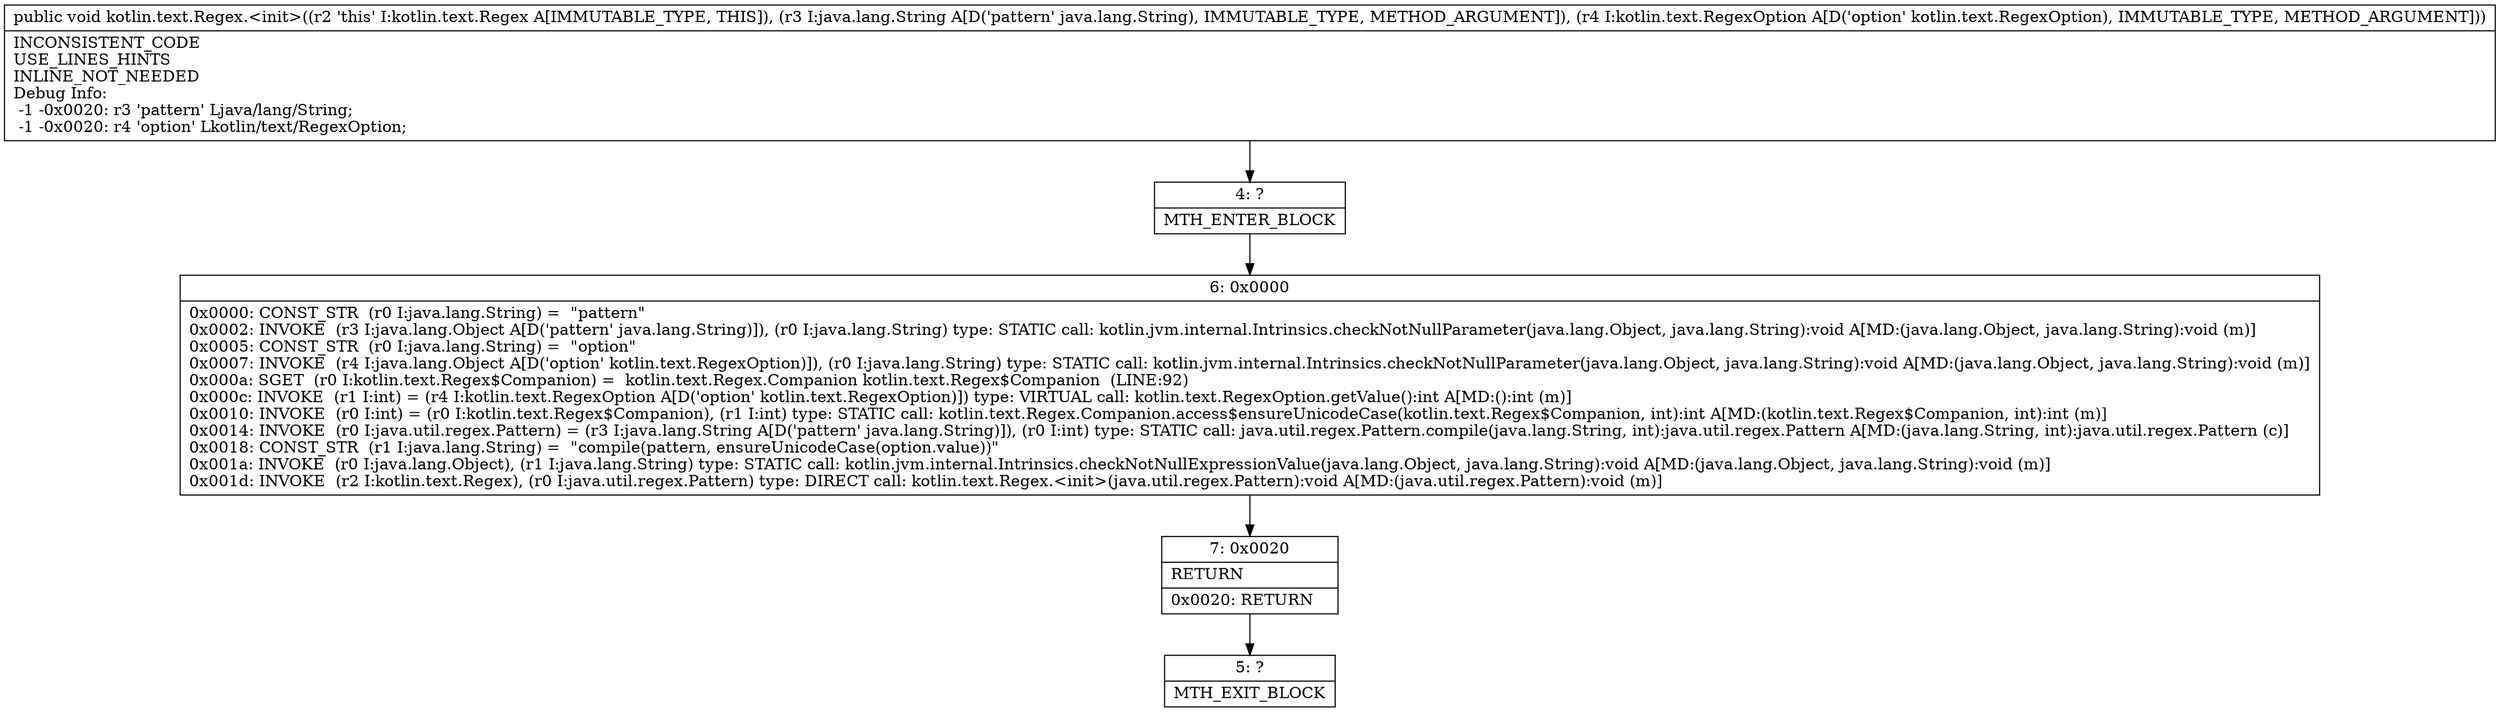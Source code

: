 digraph "CFG forkotlin.text.Regex.\<init\>(Ljava\/lang\/String;Lkotlin\/text\/RegexOption;)V" {
Node_4 [shape=record,label="{4\:\ ?|MTH_ENTER_BLOCK\l}"];
Node_6 [shape=record,label="{6\:\ 0x0000|0x0000: CONST_STR  (r0 I:java.lang.String) =  \"pattern\" \l0x0002: INVOKE  (r3 I:java.lang.Object A[D('pattern' java.lang.String)]), (r0 I:java.lang.String) type: STATIC call: kotlin.jvm.internal.Intrinsics.checkNotNullParameter(java.lang.Object, java.lang.String):void A[MD:(java.lang.Object, java.lang.String):void (m)]\l0x0005: CONST_STR  (r0 I:java.lang.String) =  \"option\" \l0x0007: INVOKE  (r4 I:java.lang.Object A[D('option' kotlin.text.RegexOption)]), (r0 I:java.lang.String) type: STATIC call: kotlin.jvm.internal.Intrinsics.checkNotNullParameter(java.lang.Object, java.lang.String):void A[MD:(java.lang.Object, java.lang.String):void (m)]\l0x000a: SGET  (r0 I:kotlin.text.Regex$Companion) =  kotlin.text.Regex.Companion kotlin.text.Regex$Companion  (LINE:92)\l0x000c: INVOKE  (r1 I:int) = (r4 I:kotlin.text.RegexOption A[D('option' kotlin.text.RegexOption)]) type: VIRTUAL call: kotlin.text.RegexOption.getValue():int A[MD:():int (m)]\l0x0010: INVOKE  (r0 I:int) = (r0 I:kotlin.text.Regex$Companion), (r1 I:int) type: STATIC call: kotlin.text.Regex.Companion.access$ensureUnicodeCase(kotlin.text.Regex$Companion, int):int A[MD:(kotlin.text.Regex$Companion, int):int (m)]\l0x0014: INVOKE  (r0 I:java.util.regex.Pattern) = (r3 I:java.lang.String A[D('pattern' java.lang.String)]), (r0 I:int) type: STATIC call: java.util.regex.Pattern.compile(java.lang.String, int):java.util.regex.Pattern A[MD:(java.lang.String, int):java.util.regex.Pattern (c)]\l0x0018: CONST_STR  (r1 I:java.lang.String) =  \"compile(pattern, ensureUnicodeCase(option.value))\" \l0x001a: INVOKE  (r0 I:java.lang.Object), (r1 I:java.lang.String) type: STATIC call: kotlin.jvm.internal.Intrinsics.checkNotNullExpressionValue(java.lang.Object, java.lang.String):void A[MD:(java.lang.Object, java.lang.String):void (m)]\l0x001d: INVOKE  (r2 I:kotlin.text.Regex), (r0 I:java.util.regex.Pattern) type: DIRECT call: kotlin.text.Regex.\<init\>(java.util.regex.Pattern):void A[MD:(java.util.regex.Pattern):void (m)]\l}"];
Node_7 [shape=record,label="{7\:\ 0x0020|RETURN\l|0x0020: RETURN   \l}"];
Node_5 [shape=record,label="{5\:\ ?|MTH_EXIT_BLOCK\l}"];
MethodNode[shape=record,label="{public void kotlin.text.Regex.\<init\>((r2 'this' I:kotlin.text.Regex A[IMMUTABLE_TYPE, THIS]), (r3 I:java.lang.String A[D('pattern' java.lang.String), IMMUTABLE_TYPE, METHOD_ARGUMENT]), (r4 I:kotlin.text.RegexOption A[D('option' kotlin.text.RegexOption), IMMUTABLE_TYPE, METHOD_ARGUMENT]))  | INCONSISTENT_CODE\lUSE_LINES_HINTS\lINLINE_NOT_NEEDED\lDebug Info:\l  \-1 \-0x0020: r3 'pattern' Ljava\/lang\/String;\l  \-1 \-0x0020: r4 'option' Lkotlin\/text\/RegexOption;\l}"];
MethodNode -> Node_4;Node_4 -> Node_6;
Node_6 -> Node_7;
Node_7 -> Node_5;
}

